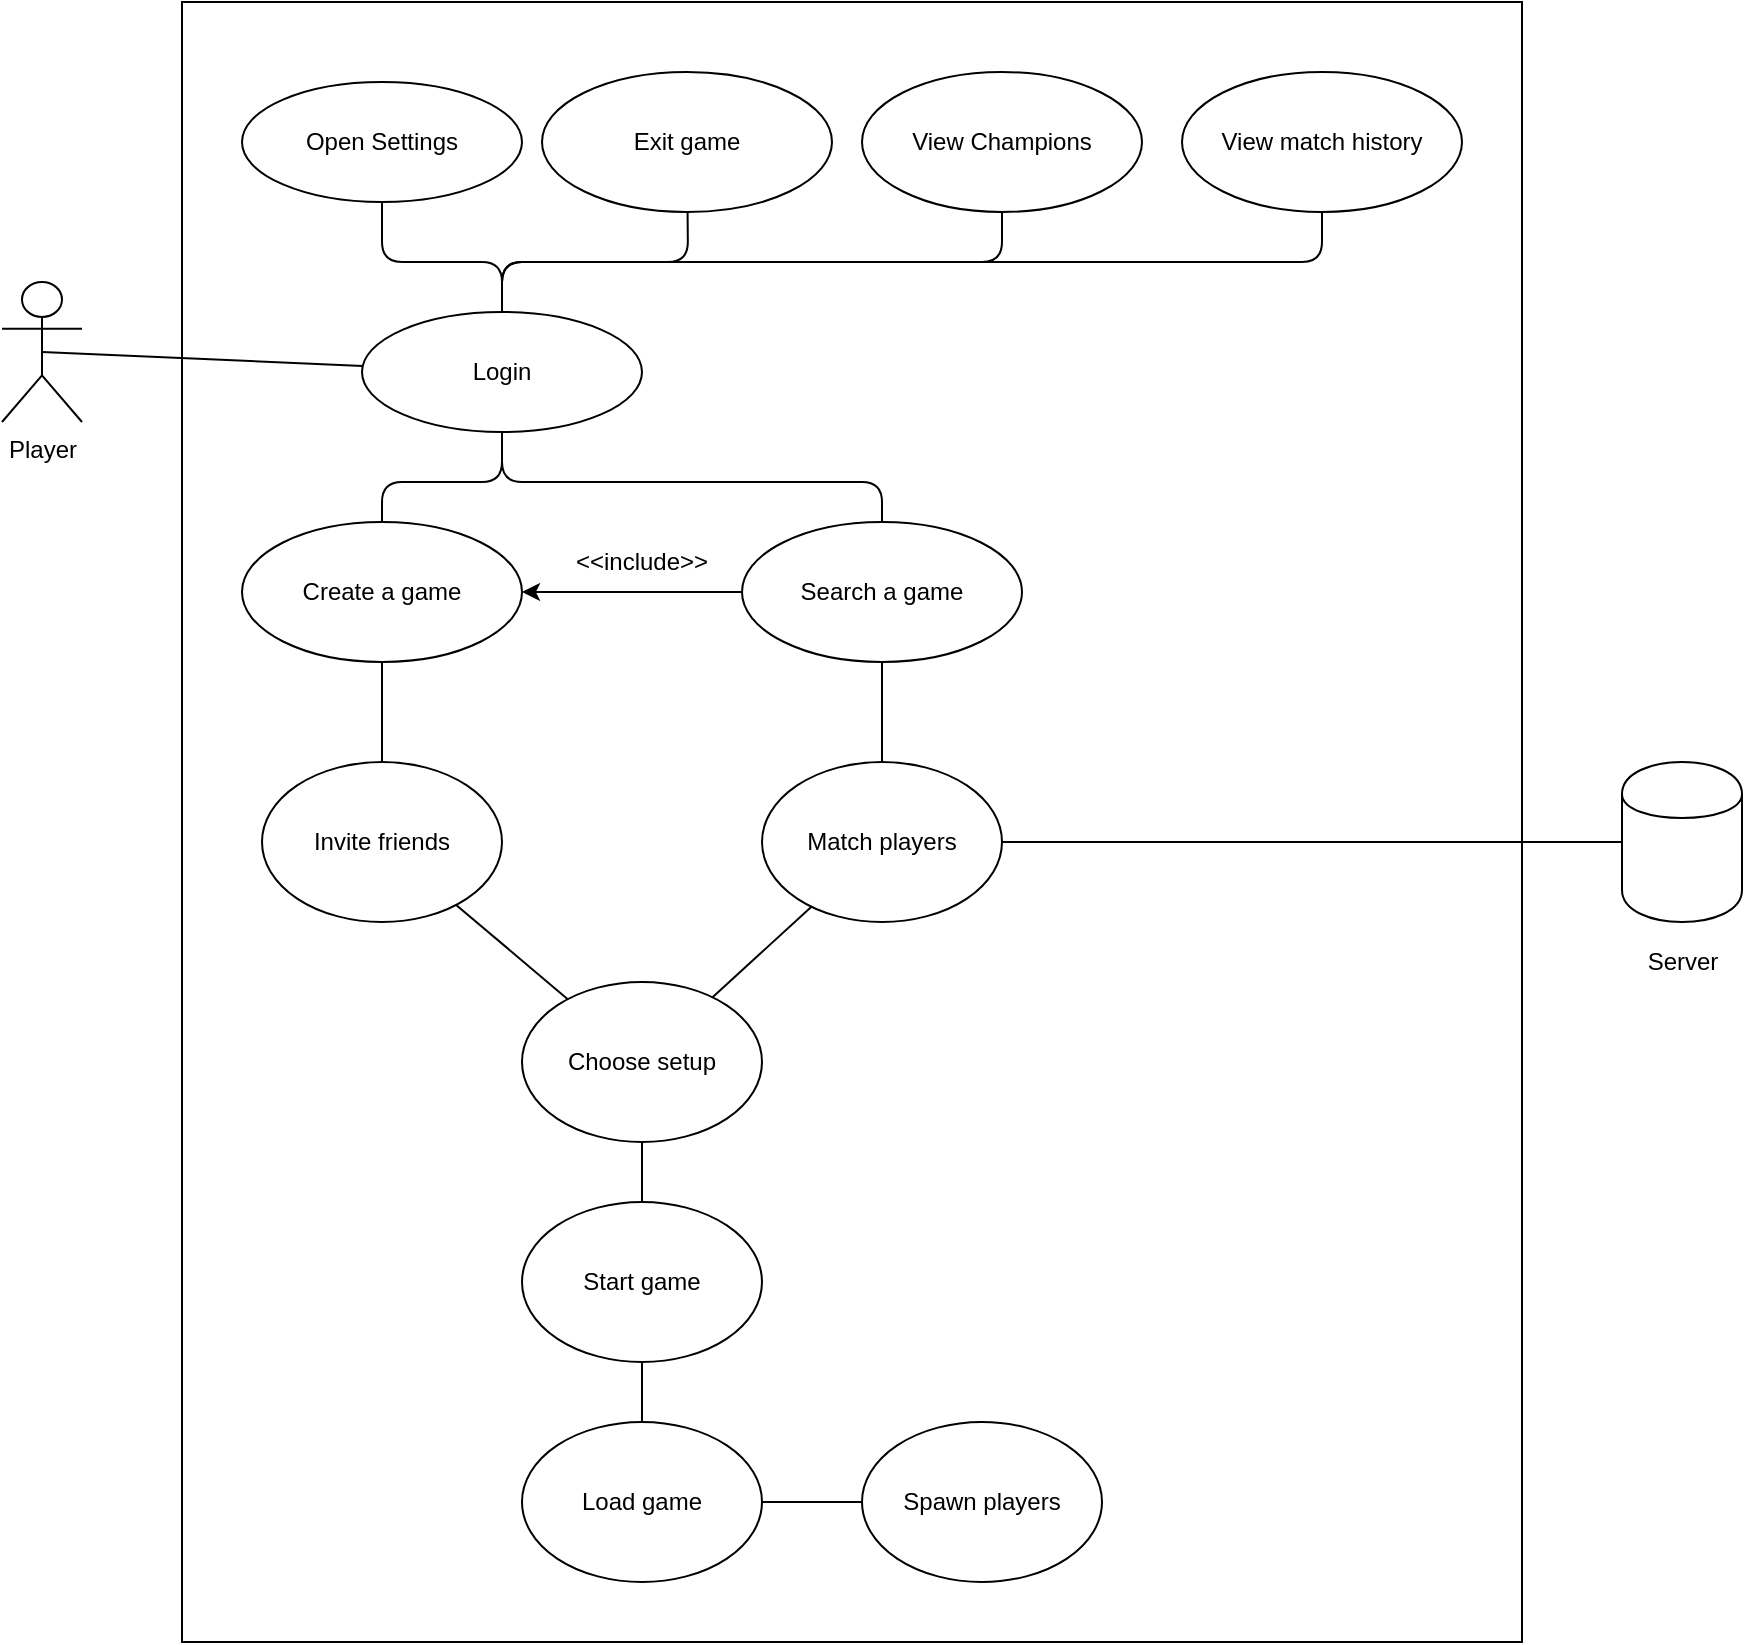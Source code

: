 <mxfile version="12.6.6" type="device"><diagram id="ucfFI_swRFS_Yxo7Xlhi" name="Page-1"><mxGraphModel dx="1662" dy="794" grid="1" gridSize="10" guides="1" tooltips="1" connect="1" arrows="1" fold="1" page="1" pageScale="1" pageWidth="850" pageHeight="1100" math="0" shadow="0"><root><mxCell id="0"/><mxCell id="1" parent="0"/><mxCell id="wwaVDxwiUgLV1OPnAqi9-1" value="" style="rounded=0;whiteSpace=wrap;html=1;" vertex="1" parent="1"><mxGeometry x="160" y="210" width="670" height="820" as="geometry"/></mxCell><mxCell id="wwaVDxwiUgLV1OPnAqi9-2" value="Player" style="shape=umlActor;verticalLabelPosition=bottom;labelBackgroundColor=#ffffff;verticalAlign=top;html=1;outlineConnect=0;" vertex="1" parent="1"><mxGeometry x="70" y="350" width="40" height="70" as="geometry"/></mxCell><mxCell id="wwaVDxwiUgLV1OPnAqi9-3" value="Login" style="ellipse;whiteSpace=wrap;html=1;" vertex="1" parent="1"><mxGeometry x="250" y="365" width="140" height="60" as="geometry"/></mxCell><mxCell id="wwaVDxwiUgLV1OPnAqi9-4" value="Open Settings" style="ellipse;whiteSpace=wrap;html=1;" vertex="1" parent="1"><mxGeometry x="190" y="250" width="140" height="60" as="geometry"/></mxCell><mxCell id="wwaVDxwiUgLV1OPnAqi9-5" value="View Champions" style="ellipse;whiteSpace=wrap;html=1;" vertex="1" parent="1"><mxGeometry x="500" y="245" width="140" height="70" as="geometry"/></mxCell><mxCell id="wwaVDxwiUgLV1OPnAqi9-6" value="Search a game" style="ellipse;whiteSpace=wrap;html=1;" vertex="1" parent="1"><mxGeometry x="440" y="470" width="140" height="70" as="geometry"/></mxCell><mxCell id="wwaVDxwiUgLV1OPnAqi9-7" value="Create a game" style="ellipse;whiteSpace=wrap;html=1;" vertex="1" parent="1"><mxGeometry x="190" y="470" width="140" height="70" as="geometry"/></mxCell><mxCell id="wwaVDxwiUgLV1OPnAqi9-8" value="Match players" style="ellipse;whiteSpace=wrap;html=1;" vertex="1" parent="1"><mxGeometry x="450" y="590" width="120" height="80" as="geometry"/></mxCell><mxCell id="wwaVDxwiUgLV1OPnAqi9-15" value="" style="shape=cylinder;whiteSpace=wrap;html=1;boundedLbl=1;backgroundOutline=1;" vertex="1" parent="1"><mxGeometry x="880" y="590" width="60" height="80" as="geometry"/></mxCell><mxCell id="wwaVDxwiUgLV1OPnAqi9-16" value="Server" style="text;html=1;align=center;verticalAlign=middle;resizable=0;points=[];autosize=1;" vertex="1" parent="1"><mxGeometry x="885" y="680" width="50" height="20" as="geometry"/></mxCell><mxCell id="wwaVDxwiUgLV1OPnAqi9-17" value="Exit game" style="ellipse;whiteSpace=wrap;html=1;" vertex="1" parent="1"><mxGeometry x="340" y="245" width="145" height="70" as="geometry"/></mxCell><mxCell id="wwaVDxwiUgLV1OPnAqi9-18" value="" style="endArrow=none;html=1;entryX=0.5;entryY=0.5;entryDx=0;entryDy=0;entryPerimeter=0;" edge="1" parent="1" source="wwaVDxwiUgLV1OPnAqi9-3" target="wwaVDxwiUgLV1OPnAqi9-2"><mxGeometry width="50" height="50" relative="1" as="geometry"><mxPoint x="80" y="530" as="sourcePoint"/><mxPoint x="120" y="385" as="targetPoint"/></mxGeometry></mxCell><mxCell id="wwaVDxwiUgLV1OPnAqi9-19" value="" style="endArrow=none;html=1;" edge="1" parent="1" source="wwaVDxwiUgLV1OPnAqi9-3" target="wwaVDxwiUgLV1OPnAqi9-4"><mxGeometry width="50" height="50" relative="1" as="geometry"><mxPoint x="210" y="350" as="sourcePoint"/><mxPoint x="260" y="300" as="targetPoint"/><Array as="points"><mxPoint x="320" y="340"/><mxPoint x="260" y="340"/></Array></mxGeometry></mxCell><mxCell id="wwaVDxwiUgLV1OPnAqi9-20" value="" style="endArrow=none;html=1;" edge="1" parent="1" source="wwaVDxwiUgLV1OPnAqi9-3" target="wwaVDxwiUgLV1OPnAqi9-17"><mxGeometry width="50" height="50" relative="1" as="geometry"><mxPoint x="280" y="410" as="sourcePoint"/><mxPoint x="330" y="360" as="targetPoint"/><Array as="points"><mxPoint x="320" y="340"/><mxPoint x="413" y="340"/></Array></mxGeometry></mxCell><mxCell id="wwaVDxwiUgLV1OPnAqi9-21" value="" style="endArrow=none;html=1;" edge="1" parent="1" source="wwaVDxwiUgLV1OPnAqi9-3" target="wwaVDxwiUgLV1OPnAqi9-5"><mxGeometry width="50" height="50" relative="1" as="geometry"><mxPoint x="260" y="610" as="sourcePoint"/><mxPoint x="310" y="560" as="targetPoint"/><Array as="points"><mxPoint x="320" y="340"/><mxPoint x="410" y="340"/><mxPoint x="570" y="340"/></Array></mxGeometry></mxCell><mxCell id="wwaVDxwiUgLV1OPnAqi9-22" value="" style="endArrow=none;html=1;" edge="1" parent="1" source="wwaVDxwiUgLV1OPnAqi9-3" target="wwaVDxwiUgLV1OPnAqi9-23"><mxGeometry width="50" height="50" relative="1" as="geometry"><mxPoint x="70" y="570" as="sourcePoint"/><mxPoint x="120" y="520" as="targetPoint"/><Array as="points"><mxPoint x="320" y="340"/><mxPoint x="730" y="340"/></Array></mxGeometry></mxCell><mxCell id="wwaVDxwiUgLV1OPnAqi9-23" value="View match history" style="ellipse;whiteSpace=wrap;html=1;" vertex="1" parent="1"><mxGeometry x="660" y="245" width="140" height="70" as="geometry"/></mxCell><mxCell id="wwaVDxwiUgLV1OPnAqi9-24" value="" style="endArrow=none;html=1;" edge="1" parent="1" source="wwaVDxwiUgLV1OPnAqi9-3" target="wwaVDxwiUgLV1OPnAqi9-7"><mxGeometry width="50" height="50" relative="1" as="geometry"><mxPoint x="580" y="480" as="sourcePoint"/><mxPoint x="630" y="430" as="targetPoint"/><Array as="points"><mxPoint x="320" y="450"/><mxPoint x="260" y="450"/></Array></mxGeometry></mxCell><mxCell id="wwaVDxwiUgLV1OPnAqi9-25" value="" style="endArrow=none;html=1;" edge="1" parent="1" source="wwaVDxwiUgLV1OPnAqi9-3" target="wwaVDxwiUgLV1OPnAqi9-6"><mxGeometry width="50" height="50" relative="1" as="geometry"><mxPoint x="500" y="530" as="sourcePoint"/><mxPoint x="550" y="480" as="targetPoint"/><Array as="points"><mxPoint x="320" y="450"/><mxPoint x="510" y="450"/></Array></mxGeometry></mxCell><mxCell id="wwaVDxwiUgLV1OPnAqi9-26" value="" style="endArrow=none;html=1;" edge="1" parent="1" source="wwaVDxwiUgLV1OPnAqi9-8" target="wwaVDxwiUgLV1OPnAqi9-6"><mxGeometry width="50" height="50" relative="1" as="geometry"><mxPoint x="70" y="1080" as="sourcePoint"/><mxPoint x="120" y="1030" as="targetPoint"/></mxGeometry></mxCell><mxCell id="wwaVDxwiUgLV1OPnAqi9-28" value="Invite friends" style="ellipse;whiteSpace=wrap;html=1;" vertex="1" parent="1"><mxGeometry x="200" y="590" width="120" height="80" as="geometry"/></mxCell><mxCell id="wwaVDxwiUgLV1OPnAqi9-29" value="" style="endArrow=none;html=1;" edge="1" parent="1" source="wwaVDxwiUgLV1OPnAqi9-7" target="wwaVDxwiUgLV1OPnAqi9-28"><mxGeometry width="50" height="50" relative="1" as="geometry"><mxPoint x="310" y="600" as="sourcePoint"/><mxPoint x="360" y="550" as="targetPoint"/></mxGeometry></mxCell><mxCell id="wwaVDxwiUgLV1OPnAqi9-30" value="Choose setup" style="ellipse;whiteSpace=wrap;html=1;" vertex="1" parent="1"><mxGeometry x="330" y="700" width="120" height="80" as="geometry"/></mxCell><mxCell id="wwaVDxwiUgLV1OPnAqi9-31" value="Start game" style="ellipse;whiteSpace=wrap;html=1;" vertex="1" parent="1"><mxGeometry x="330" y="810" width="120" height="80" as="geometry"/></mxCell><mxCell id="wwaVDxwiUgLV1OPnAqi9-32" value="" style="endArrow=none;html=1;" edge="1" parent="1" source="wwaVDxwiUgLV1OPnAqi9-28" target="wwaVDxwiUgLV1OPnAqi9-30"><mxGeometry width="50" height="50" relative="1" as="geometry"><mxPoint x="460" y="760" as="sourcePoint"/><mxPoint x="510" y="710" as="targetPoint"/></mxGeometry></mxCell><mxCell id="wwaVDxwiUgLV1OPnAqi9-33" value="" style="endArrow=none;html=1;" edge="1" parent="1" source="wwaVDxwiUgLV1OPnAqi9-8" target="wwaVDxwiUgLV1OPnAqi9-30"><mxGeometry width="50" height="50" relative="1" as="geometry"><mxPoint x="560" y="750" as="sourcePoint"/><mxPoint x="610" y="700" as="targetPoint"/></mxGeometry></mxCell><mxCell id="wwaVDxwiUgLV1OPnAqi9-34" value="" style="endArrow=none;html=1;" edge="1" parent="1" source="wwaVDxwiUgLV1OPnAqi9-30" target="wwaVDxwiUgLV1OPnAqi9-31"><mxGeometry width="50" height="50" relative="1" as="geometry"><mxPoint x="610" y="810" as="sourcePoint"/><mxPoint x="660" y="760" as="targetPoint"/></mxGeometry></mxCell><mxCell id="wwaVDxwiUgLV1OPnAqi9-35" value="" style="endArrow=none;html=1;" edge="1" parent="1" source="wwaVDxwiUgLV1OPnAqi9-8" target="wwaVDxwiUgLV1OPnAqi9-15"><mxGeometry width="50" height="50" relative="1" as="geometry"><mxPoint x="980" y="480" as="sourcePoint"/><mxPoint x="1030" y="430" as="targetPoint"/></mxGeometry></mxCell><mxCell id="wwaVDxwiUgLV1OPnAqi9-36" value="" style="endArrow=classic;html=1;" edge="1" parent="1" source="wwaVDxwiUgLV1OPnAqi9-6" target="wwaVDxwiUgLV1OPnAqi9-7"><mxGeometry width="50" height="50" relative="1" as="geometry"><mxPoint x="400" y="590" as="sourcePoint"/><mxPoint x="450" y="540" as="targetPoint"/></mxGeometry></mxCell><mxCell id="wwaVDxwiUgLV1OPnAqi9-38" value="&amp;lt;&amp;lt;include&amp;gt;&amp;gt;" style="text;html=1;strokeColor=none;fillColor=none;align=center;verticalAlign=middle;whiteSpace=wrap;rounded=0;rotation=0;" vertex="1" parent="1"><mxGeometry x="370" y="480" width="40" height="20" as="geometry"/></mxCell><mxCell id="wwaVDxwiUgLV1OPnAqi9-39" value="Load game" style="ellipse;whiteSpace=wrap;html=1;" vertex="1" parent="1"><mxGeometry x="330" y="920" width="120" height="80" as="geometry"/></mxCell><mxCell id="wwaVDxwiUgLV1OPnAqi9-40" value="" style="endArrow=none;html=1;" edge="1" parent="1" source="wwaVDxwiUgLV1OPnAqi9-31" target="wwaVDxwiUgLV1OPnAqi9-39"><mxGeometry width="50" height="50" relative="1" as="geometry"><mxPoint x="230" y="840" as="sourcePoint"/><mxPoint x="280" y="790" as="targetPoint"/></mxGeometry></mxCell><mxCell id="wwaVDxwiUgLV1OPnAqi9-41" value="Spawn players" style="ellipse;whiteSpace=wrap;html=1;" vertex="1" parent="1"><mxGeometry x="500" y="920" width="120" height="80" as="geometry"/></mxCell><mxCell id="wwaVDxwiUgLV1OPnAqi9-42" value="" style="endArrow=none;html=1;" edge="1" parent="1" source="wwaVDxwiUgLV1OPnAqi9-39" target="wwaVDxwiUgLV1OPnAqi9-41"><mxGeometry width="50" height="50" relative="1" as="geometry"><mxPoint x="490" y="860" as="sourcePoint"/><mxPoint x="540" y="810" as="targetPoint"/></mxGeometry></mxCell></root></mxGraphModel></diagram></mxfile>